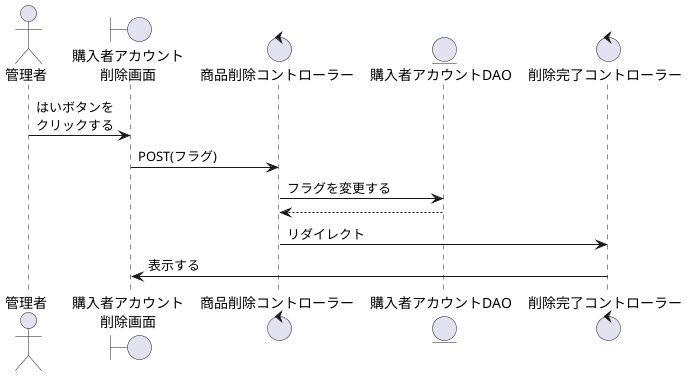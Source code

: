 @startuml 購入者アカウント削除

actor    "管理者" as act
boundary "購入者アカウント\n削除画面" as delete_s
control  "商品削除コントローラー" as delete_c
entity   "購入者アカウントDAO" as purchase_DAO
control  "削除完了コントローラー" as completion_c

'--------------------------------------------------------------------------------------

act ->  delete_s : はいボタンを\nクリックする
delete_s -> delete_c : POST(フラグ)
delete_c -> purchase_DAO : フラグを変更する
delete_c <-- purchase_DAO
delete_c -> completion_c : リダイレクト
delete_s <- completion_c : 表示する

@enduml